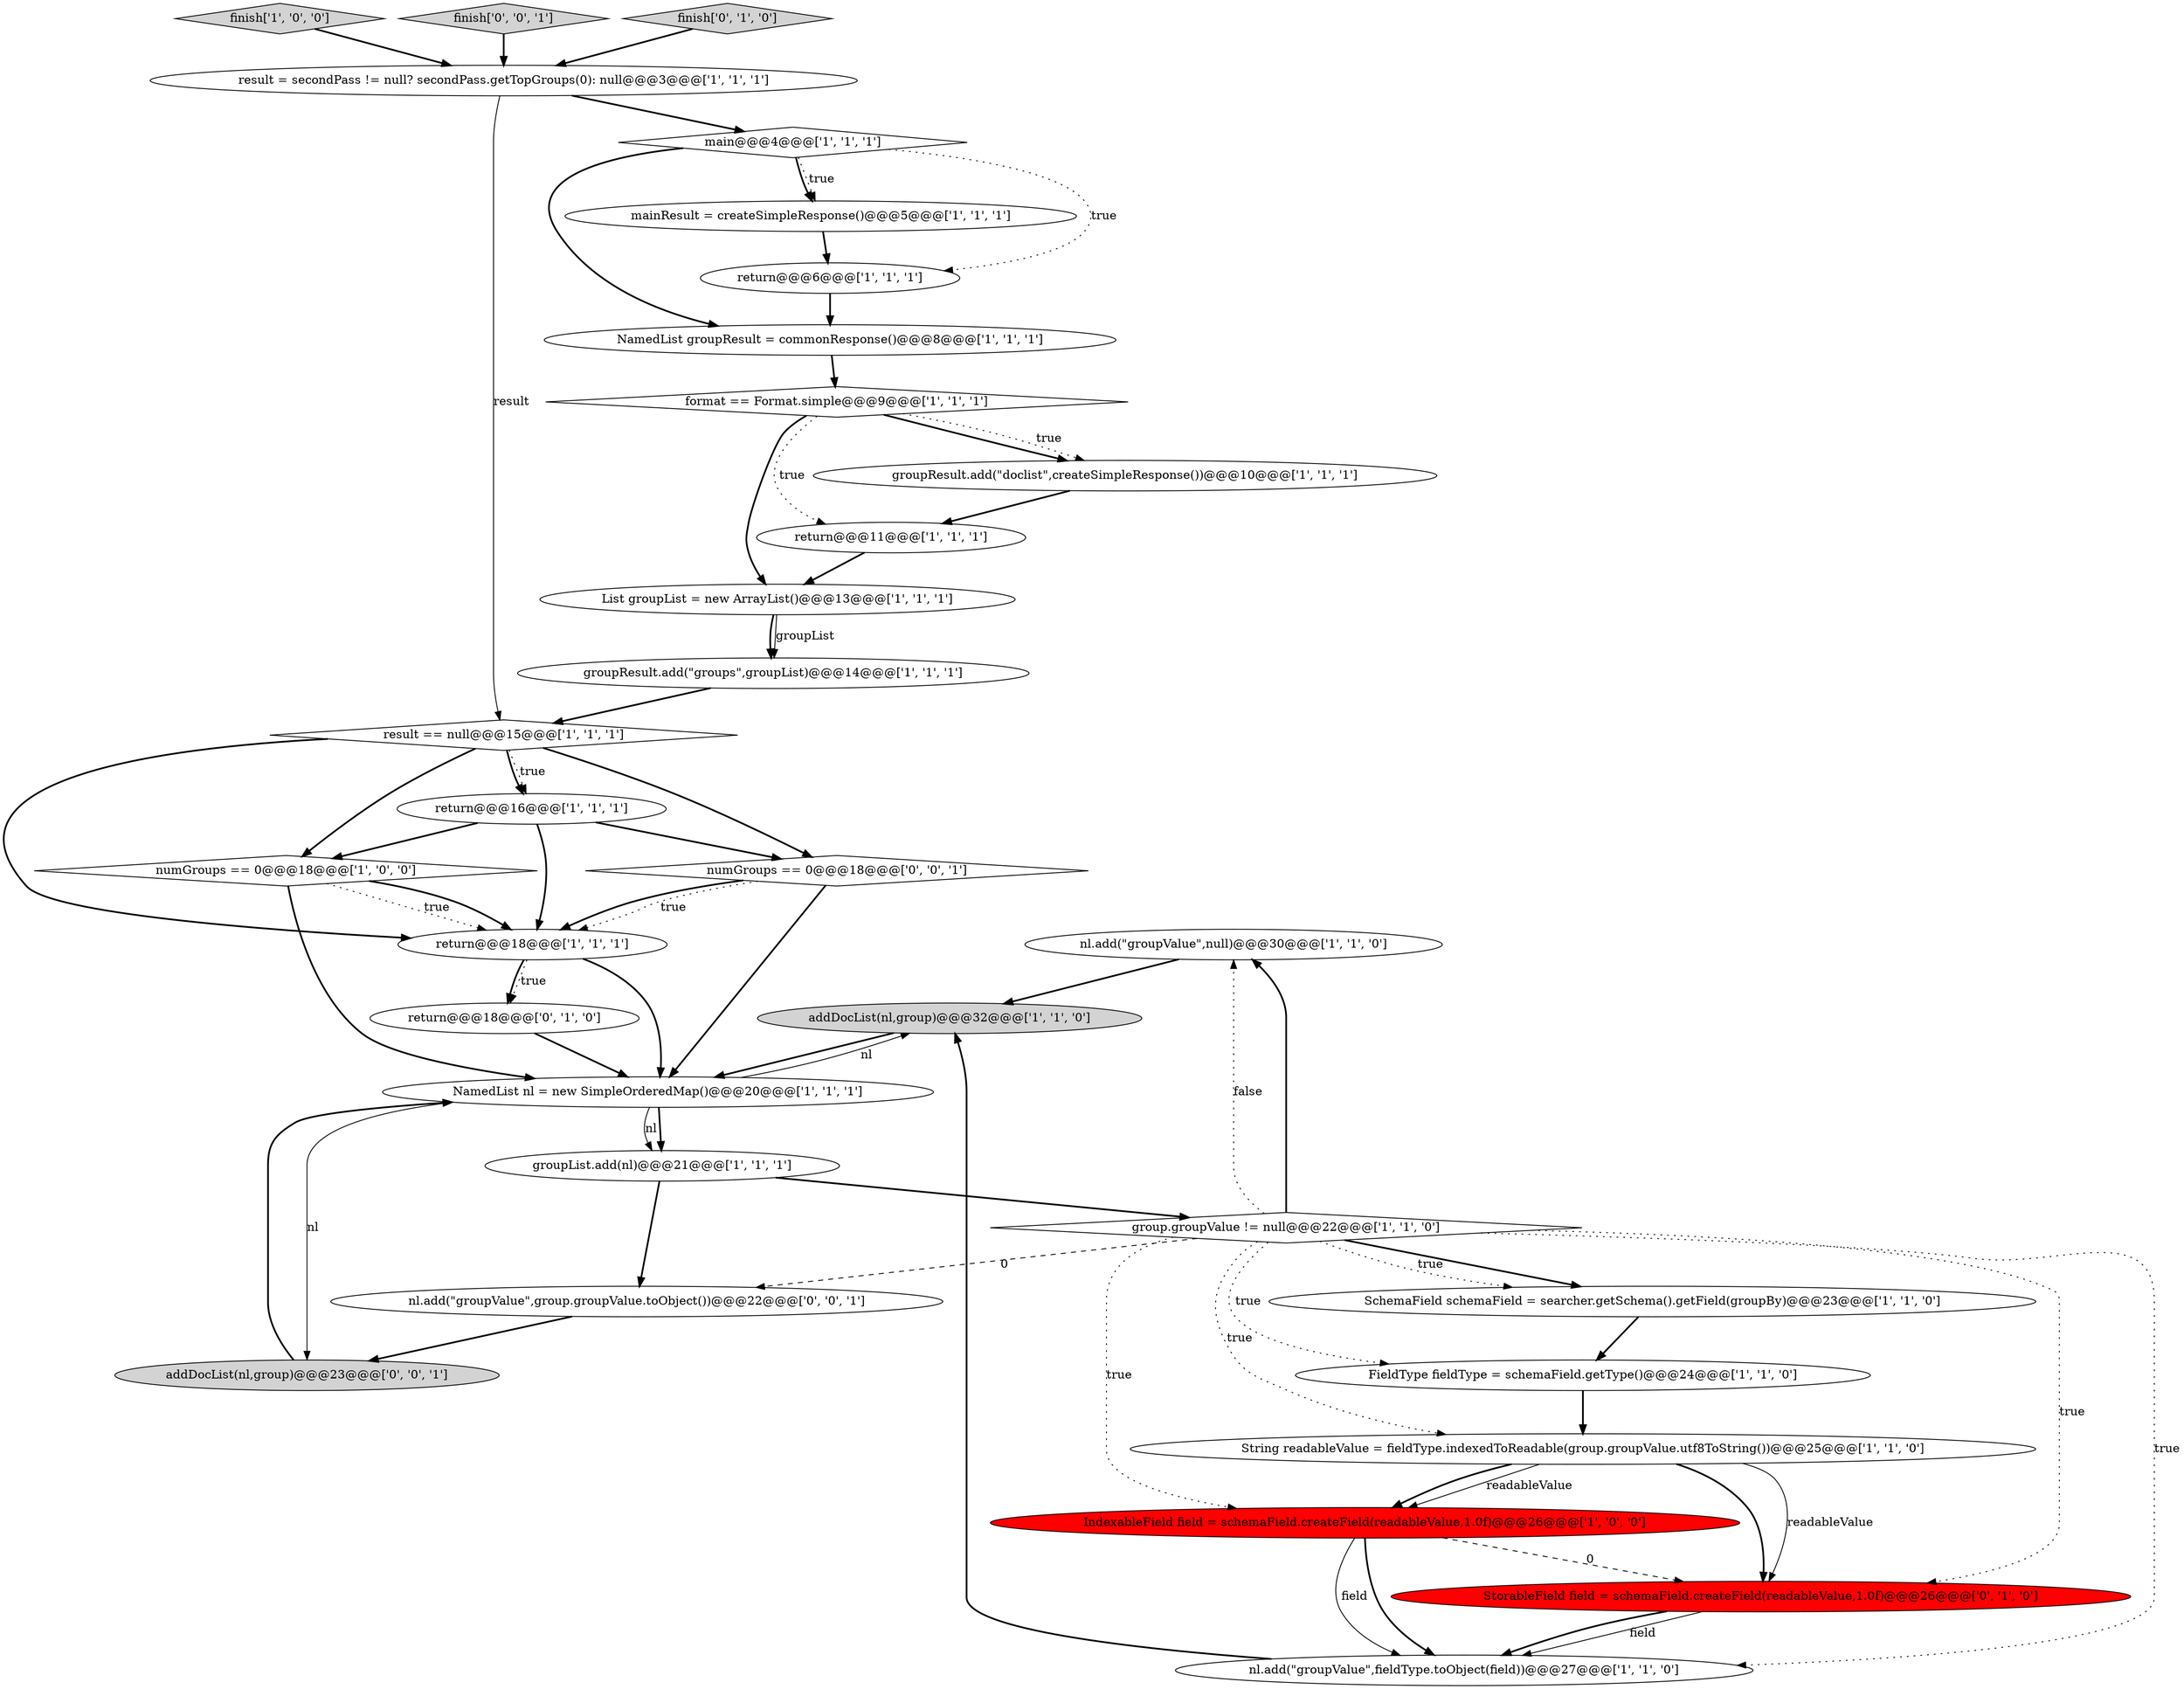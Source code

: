 digraph {
3 [style = filled, label = "nl.add(\"groupValue\",null)@@@30@@@['1', '1', '0']", fillcolor = white, shape = ellipse image = "AAA0AAABBB1BBB"];
11 [style = filled, label = "finish['1', '0', '0']", fillcolor = lightgray, shape = diamond image = "AAA0AAABBB1BBB"];
21 [style = filled, label = "mainResult = createSimpleResponse()@@@5@@@['1', '1', '1']", fillcolor = white, shape = ellipse image = "AAA0AAABBB1BBB"];
6 [style = filled, label = "nl.add(\"groupValue\",fieldType.toObject(field))@@@27@@@['1', '1', '0']", fillcolor = white, shape = ellipse image = "AAA0AAABBB1BBB"];
17 [style = filled, label = "result == null@@@15@@@['1', '1', '1']", fillcolor = white, shape = diamond image = "AAA0AAABBB1BBB"];
30 [style = filled, label = "numGroups == 0@@@18@@@['0', '0', '1']", fillcolor = white, shape = diamond image = "AAA0AAABBB3BBB"];
24 [style = filled, label = "return@@@18@@@['1', '1', '1']", fillcolor = white, shape = ellipse image = "AAA0AAABBB1BBB"];
20 [style = filled, label = "main@@@4@@@['1', '1', '1']", fillcolor = white, shape = diamond image = "AAA0AAABBB1BBB"];
9 [style = filled, label = "groupList.add(nl)@@@21@@@['1', '1', '1']", fillcolor = white, shape = ellipse image = "AAA0AAABBB1BBB"];
15 [style = filled, label = "NamedList nl = new SimpleOrderedMap()@@@20@@@['1', '1', '1']", fillcolor = white, shape = ellipse image = "AAA0AAABBB1BBB"];
27 [style = filled, label = "StorableField field = schemaField.createField(readableValue,1.0f)@@@26@@@['0', '1', '0']", fillcolor = red, shape = ellipse image = "AAA1AAABBB2BBB"];
14 [style = filled, label = "String readableValue = fieldType.indexedToReadable(group.groupValue.utf8ToString())@@@25@@@['1', '1', '0']", fillcolor = white, shape = ellipse image = "AAA0AAABBB1BBB"];
18 [style = filled, label = "group.groupValue != null@@@22@@@['1', '1', '0']", fillcolor = white, shape = diamond image = "AAA0AAABBB1BBB"];
29 [style = filled, label = "nl.add(\"groupValue\",group.groupValue.toObject())@@@22@@@['0', '0', '1']", fillcolor = white, shape = ellipse image = "AAA0AAABBB3BBB"];
28 [style = filled, label = "finish['0', '0', '1']", fillcolor = lightgray, shape = diamond image = "AAA0AAABBB3BBB"];
16 [style = filled, label = "return@@@16@@@['1', '1', '1']", fillcolor = white, shape = ellipse image = "AAA0AAABBB1BBB"];
12 [style = filled, label = "FieldType fieldType = schemaField.getType()@@@24@@@['1', '1', '0']", fillcolor = white, shape = ellipse image = "AAA0AAABBB1BBB"];
8 [style = filled, label = "groupResult.add(\"doclist\",createSimpleResponse())@@@10@@@['1', '1', '1']", fillcolor = white, shape = ellipse image = "AAA0AAABBB1BBB"];
13 [style = filled, label = "return@@@11@@@['1', '1', '1']", fillcolor = white, shape = ellipse image = "AAA0AAABBB1BBB"];
2 [style = filled, label = "List groupList = new ArrayList()@@@13@@@['1', '1', '1']", fillcolor = white, shape = ellipse image = "AAA0AAABBB1BBB"];
19 [style = filled, label = "result = secondPass != null? secondPass.getTopGroups(0): null@@@3@@@['1', '1', '1']", fillcolor = white, shape = ellipse image = "AAA0AAABBB1BBB"];
23 [style = filled, label = "SchemaField schemaField = searcher.getSchema().getField(groupBy)@@@23@@@['1', '1', '0']", fillcolor = white, shape = ellipse image = "AAA0AAABBB1BBB"];
22 [style = filled, label = "numGroups == 0@@@18@@@['1', '0', '0']", fillcolor = white, shape = diamond image = "AAA0AAABBB1BBB"];
26 [style = filled, label = "return@@@18@@@['0', '1', '0']", fillcolor = white, shape = ellipse image = "AAA0AAABBB2BBB"];
31 [style = filled, label = "addDocList(nl,group)@@@23@@@['0', '0', '1']", fillcolor = lightgray, shape = ellipse image = "AAA0AAABBB3BBB"];
10 [style = filled, label = "addDocList(nl,group)@@@32@@@['1', '1', '0']", fillcolor = lightgray, shape = ellipse image = "AAA0AAABBB1BBB"];
25 [style = filled, label = "finish['0', '1', '0']", fillcolor = lightgray, shape = diamond image = "AAA0AAABBB2BBB"];
1 [style = filled, label = "IndexableField field = schemaField.createField(readableValue,1.0f)@@@26@@@['1', '0', '0']", fillcolor = red, shape = ellipse image = "AAA1AAABBB1BBB"];
7 [style = filled, label = "format == Format.simple@@@9@@@['1', '1', '1']", fillcolor = white, shape = diamond image = "AAA0AAABBB1BBB"];
0 [style = filled, label = "return@@@6@@@['1', '1', '1']", fillcolor = white, shape = ellipse image = "AAA0AAABBB1BBB"];
4 [style = filled, label = "groupResult.add(\"groups\",groupList)@@@14@@@['1', '1', '1']", fillcolor = white, shape = ellipse image = "AAA0AAABBB1BBB"];
5 [style = filled, label = "NamedList groupResult = commonResponse()@@@8@@@['1', '1', '1']", fillcolor = white, shape = ellipse image = "AAA0AAABBB1BBB"];
18->3 [style = bold, label=""];
30->24 [style = bold, label=""];
14->1 [style = solid, label="readableValue"];
22->15 [style = bold, label=""];
10->15 [style = bold, label=""];
4->17 [style = bold, label=""];
18->23 [style = bold, label=""];
21->0 [style = bold, label=""];
30->24 [style = dotted, label="true"];
1->27 [style = dashed, label="0"];
19->20 [style = bold, label=""];
16->24 [style = bold, label=""];
29->31 [style = bold, label=""];
27->6 [style = solid, label="field"];
20->0 [style = dotted, label="true"];
7->13 [style = dotted, label="true"];
18->1 [style = dotted, label="true"];
17->30 [style = bold, label=""];
20->21 [style = dotted, label="true"];
22->24 [style = dotted, label="true"];
11->19 [style = bold, label=""];
17->22 [style = bold, label=""];
7->8 [style = bold, label=""];
16->22 [style = bold, label=""];
2->4 [style = bold, label=""];
31->15 [style = bold, label=""];
27->6 [style = bold, label=""];
18->14 [style = dotted, label="true"];
14->1 [style = bold, label=""];
18->3 [style = dotted, label="false"];
20->5 [style = bold, label=""];
18->6 [style = dotted, label="true"];
20->21 [style = bold, label=""];
17->16 [style = dotted, label="true"];
3->10 [style = bold, label=""];
24->26 [style = bold, label=""];
17->24 [style = bold, label=""];
1->6 [style = bold, label=""];
18->12 [style = dotted, label="true"];
9->18 [style = bold, label=""];
24->26 [style = dotted, label="true"];
15->9 [style = bold, label=""];
7->2 [style = bold, label=""];
14->27 [style = solid, label="readableValue"];
6->10 [style = bold, label=""];
16->30 [style = bold, label=""];
15->10 [style = solid, label="nl"];
15->31 [style = solid, label="nl"];
26->15 [style = bold, label=""];
12->14 [style = bold, label=""];
25->19 [style = bold, label=""];
28->19 [style = bold, label=""];
2->4 [style = solid, label="groupList"];
18->29 [style = dashed, label="0"];
5->7 [style = bold, label=""];
23->12 [style = bold, label=""];
14->27 [style = bold, label=""];
19->17 [style = solid, label="result"];
22->24 [style = bold, label=""];
15->9 [style = solid, label="nl"];
7->8 [style = dotted, label="true"];
9->29 [style = bold, label=""];
18->27 [style = dotted, label="true"];
1->6 [style = solid, label="field"];
17->16 [style = bold, label=""];
8->13 [style = bold, label=""];
30->15 [style = bold, label=""];
0->5 [style = bold, label=""];
13->2 [style = bold, label=""];
24->15 [style = bold, label=""];
18->23 [style = dotted, label="true"];
}
